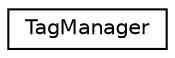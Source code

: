 digraph "Graphical Class Hierarchy"
{
  edge [fontname="Helvetica",fontsize="10",labelfontname="Helvetica",labelfontsize="10"];
  node [fontname="Helvetica",fontsize="10",shape=record];
  rankdir="LR";
  Node0 [label="TagManager",height=0.2,width=0.4,color="black", fillcolor="white", style="filled",URL="$classTagManager.html"];
}
